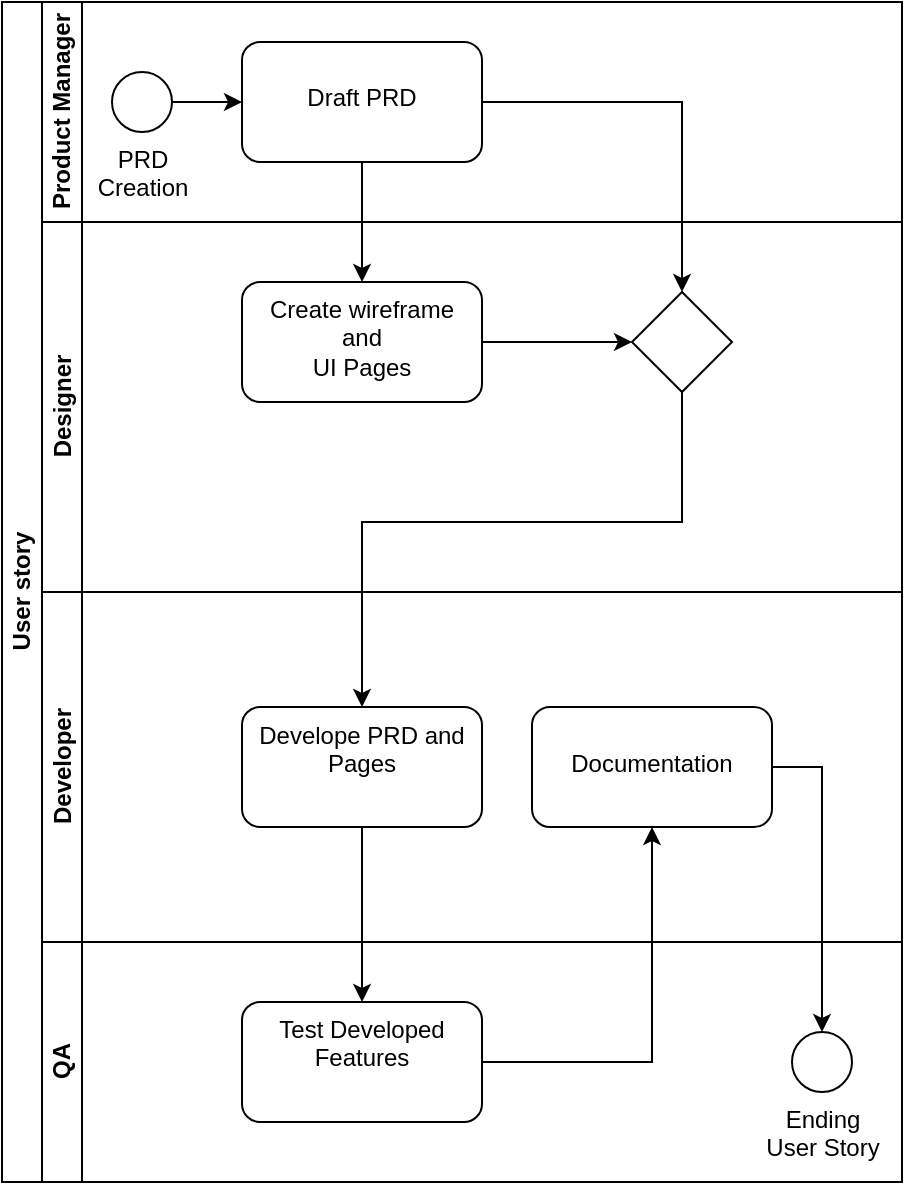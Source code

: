 <mxfile version="26.2.14">
  <diagram id="prtHgNgQTEPvFCAcTncT" name="Page-1">
    <mxGraphModel dx="1303" dy="659" grid="1" gridSize="10" guides="1" tooltips="1" connect="1" arrows="1" fold="1" page="1" pageScale="1" pageWidth="827" pageHeight="1169" background="#ffffff" math="0" shadow="0">
      <root>
        <mxCell id="0" />
        <mxCell id="1" parent="0" />
        <mxCell id="dNxyNK7c78bLwvsdeMH5-19" value="User story" style="swimlane;html=1;childLayout=stackLayout;resizeParent=1;resizeParentMax=0;horizontal=0;startSize=20;horizontalStack=0;" parent="1" vertex="1">
          <mxGeometry x="120" y="40" width="450" height="590" as="geometry" />
        </mxCell>
        <mxCell id="dNxyNK7c78bLwvsdeMH5-20" value="Product Manager" style="swimlane;html=1;startSize=20;horizontal=0;fontSize=12;" parent="dNxyNK7c78bLwvsdeMH5-19" vertex="1">
          <mxGeometry x="20" width="430" height="110" as="geometry" />
        </mxCell>
        <mxCell id="s78XeC1ukGy34A1hPwvS-7" value="" style="edgeStyle=orthogonalEdgeStyle;rounded=0;orthogonalLoop=1;jettySize=auto;html=1;" edge="1" parent="dNxyNK7c78bLwvsdeMH5-20" source="s78XeC1ukGy34A1hPwvS-5" target="s78XeC1ukGy34A1hPwvS-6">
          <mxGeometry relative="1" as="geometry" />
        </mxCell>
        <mxCell id="s78XeC1ukGy34A1hPwvS-5" value="PRD&lt;br&gt;Creation" style="points=[[0.145,0.145,0],[0.5,0,0],[0.855,0.145,0],[1,0.5,0],[0.855,0.855,0],[0.5,1,0],[0.145,0.855,0],[0,0.5,0]];shape=mxgraph.bpmn.event;html=1;verticalLabelPosition=bottom;labelBackgroundColor=#ffffff;verticalAlign=top;align=center;perimeter=ellipsePerimeter;outlineConnect=0;aspect=fixed;outline=standard;symbol=general;" vertex="1" parent="dNxyNK7c78bLwvsdeMH5-20">
          <mxGeometry x="35" y="35" width="30" height="30" as="geometry" />
        </mxCell>
        <mxCell id="s78XeC1ukGy34A1hPwvS-6" value="&lt;br&gt;Draft PRD" style="rounded=1;whiteSpace=wrap;html=1;verticalAlign=top;labelBackgroundColor=#ffffff;fillStyle=solid;" vertex="1" parent="dNxyNK7c78bLwvsdeMH5-20">
          <mxGeometry x="100" y="20" width="120" height="60" as="geometry" />
        </mxCell>
        <mxCell id="dNxyNK7c78bLwvsdeMH5-21" value="Designer" style="swimlane;html=1;startSize=20;horizontal=0;" parent="dNxyNK7c78bLwvsdeMH5-19" vertex="1">
          <mxGeometry x="20" y="110" width="430" height="185" as="geometry" />
        </mxCell>
        <mxCell id="s78XeC1ukGy34A1hPwvS-29" value="" style="edgeStyle=orthogonalEdgeStyle;rounded=0;orthogonalLoop=1;jettySize=auto;html=1;" edge="1" parent="dNxyNK7c78bLwvsdeMH5-21" source="s78XeC1ukGy34A1hPwvS-8" target="s78XeC1ukGy34A1hPwvS-23">
          <mxGeometry relative="1" as="geometry" />
        </mxCell>
        <mxCell id="s78XeC1ukGy34A1hPwvS-8" value="Create wireframe&lt;br&gt;and&lt;br&gt;UI Pages" style="whiteSpace=wrap;html=1;verticalAlign=top;rounded=1;labelBackgroundColor=#ffffff;" vertex="1" parent="dNxyNK7c78bLwvsdeMH5-21">
          <mxGeometry x="100" y="30" width="120" height="60" as="geometry" />
        </mxCell>
        <mxCell id="s78XeC1ukGy34A1hPwvS-23" value="" style="points=[[0.25,0.25,0],[0.5,0,0],[0.75,0.25,0],[1,0.5,0],[0.75,0.75,0],[0.5,1,0],[0.25,0.75,0],[0,0.5,0]];shape=mxgraph.bpmn.gateway2;html=1;verticalLabelPosition=bottom;labelBackgroundColor=#ffffff;verticalAlign=top;align=center;perimeter=rhombusPerimeter;outlineConnect=0;outline=none;symbol=none;" vertex="1" parent="dNxyNK7c78bLwvsdeMH5-21">
          <mxGeometry x="295" y="35" width="50" height="50" as="geometry" />
        </mxCell>
        <mxCell id="dNxyNK7c78bLwvsdeMH5-22" value="Developer" style="swimlane;html=1;startSize=20;horizontal=0;" parent="dNxyNK7c78bLwvsdeMH5-19" vertex="1">
          <mxGeometry x="20" y="295" width="430" height="175" as="geometry" />
        </mxCell>
        <mxCell id="s78XeC1ukGy34A1hPwvS-10" value="Develope PRD and Pages" style="rounded=1;whiteSpace=wrap;html=1;verticalAlign=top;labelBackgroundColor=#ffffff;" vertex="1" parent="dNxyNK7c78bLwvsdeMH5-22">
          <mxGeometry x="100" y="57.5" width="120" height="60" as="geometry" />
        </mxCell>
        <mxCell id="s78XeC1ukGy34A1hPwvS-30" value="&lt;br&gt;Documentation" style="rounded=1;whiteSpace=wrap;html=1;verticalAlign=top;labelBackgroundColor=#ffffff;" vertex="1" parent="dNxyNK7c78bLwvsdeMH5-22">
          <mxGeometry x="245" y="57.5" width="120" height="60" as="geometry" />
        </mxCell>
        <mxCell id="s78XeC1ukGy34A1hPwvS-1" value="QA" style="swimlane;html=1;startSize=20;horizontal=0;" vertex="1" parent="dNxyNK7c78bLwvsdeMH5-19">
          <mxGeometry x="20" y="470" width="430" height="120" as="geometry" />
        </mxCell>
        <mxCell id="s78XeC1ukGy34A1hPwvS-17" value="Test Developed Features" style="rounded=1;whiteSpace=wrap;html=1;verticalAlign=top;labelBackgroundColor=#ffffff;" vertex="1" parent="s78XeC1ukGy34A1hPwvS-1">
          <mxGeometry x="100" y="30" width="120" height="60" as="geometry" />
        </mxCell>
        <mxCell id="s78XeC1ukGy34A1hPwvS-19" value="Ending&lt;br&gt;User Story" style="points=[[0.145,0.145,0],[0.5,0,0],[0.855,0.145,0],[1,0.5,0],[0.855,0.855,0],[0.5,1,0],[0.145,0.855,0],[0,0.5,0]];shape=mxgraph.bpmn.event;html=1;verticalLabelPosition=bottom;labelBackgroundColor=#ffffff;verticalAlign=top;align=center;perimeter=ellipsePerimeter;outlineConnect=0;aspect=fixed;outline=standard;symbol=general;" vertex="1" parent="s78XeC1ukGy34A1hPwvS-1">
          <mxGeometry x="375" y="45" width="30" height="30" as="geometry" />
        </mxCell>
        <mxCell id="s78XeC1ukGy34A1hPwvS-9" value="" style="edgeStyle=orthogonalEdgeStyle;rounded=0;orthogonalLoop=1;jettySize=auto;html=1;exitX=0.5;exitY=1;exitDx=0;exitDy=0;" edge="1" parent="dNxyNK7c78bLwvsdeMH5-19" source="s78XeC1ukGy34A1hPwvS-6" target="s78XeC1ukGy34A1hPwvS-8">
          <mxGeometry relative="1" as="geometry">
            <mxPoint x="180" y="150" as="sourcePoint" />
          </mxGeometry>
        </mxCell>
        <mxCell id="s78XeC1ukGy34A1hPwvS-11" value="" style="edgeStyle=orthogonalEdgeStyle;rounded=0;orthogonalLoop=1;jettySize=auto;html=1;exitX=0.5;exitY=1;exitDx=0;exitDy=0;exitPerimeter=0;" edge="1" parent="dNxyNK7c78bLwvsdeMH5-19" source="s78XeC1ukGy34A1hPwvS-23" target="s78XeC1ukGy34A1hPwvS-10">
          <mxGeometry relative="1" as="geometry">
            <Array as="points">
              <mxPoint x="340" y="260" />
              <mxPoint x="180" y="260" />
            </Array>
          </mxGeometry>
        </mxCell>
        <mxCell id="s78XeC1ukGy34A1hPwvS-18" value="" style="edgeStyle=orthogonalEdgeStyle;rounded=0;orthogonalLoop=1;jettySize=auto;html=1;" edge="1" parent="dNxyNK7c78bLwvsdeMH5-19" source="s78XeC1ukGy34A1hPwvS-10" target="s78XeC1ukGy34A1hPwvS-17">
          <mxGeometry relative="1" as="geometry" />
        </mxCell>
        <mxCell id="s78XeC1ukGy34A1hPwvS-28" value="" style="edgeStyle=orthogonalEdgeStyle;rounded=0;orthogonalLoop=1;jettySize=auto;html=1;exitX=1;exitY=0.5;exitDx=0;exitDy=0;entryX=0.5;entryY=0;entryDx=0;entryDy=0;entryPerimeter=0;" edge="1" parent="dNxyNK7c78bLwvsdeMH5-19" source="s78XeC1ukGy34A1hPwvS-6" target="s78XeC1ukGy34A1hPwvS-23">
          <mxGeometry relative="1" as="geometry">
            <mxPoint x="335" y="20" as="sourcePoint" />
            <mxPoint x="335" y="145" as="targetPoint" />
          </mxGeometry>
        </mxCell>
        <mxCell id="s78XeC1ukGy34A1hPwvS-20" value="" style="edgeStyle=orthogonalEdgeStyle;rounded=0;orthogonalLoop=1;jettySize=auto;html=1;entryX=0.5;entryY=1;entryDx=0;entryDy=0;" edge="1" parent="dNxyNK7c78bLwvsdeMH5-19" source="s78XeC1ukGy34A1hPwvS-17" target="s78XeC1ukGy34A1hPwvS-30">
          <mxGeometry relative="1" as="geometry" />
        </mxCell>
        <mxCell id="s78XeC1ukGy34A1hPwvS-31" value="" style="edgeStyle=orthogonalEdgeStyle;rounded=0;orthogonalLoop=1;jettySize=auto;html=1;entryX=0.5;entryY=0;entryDx=0;entryDy=0;exitX=1;exitY=0.5;exitDx=0;exitDy=0;entryPerimeter=0;" edge="1" parent="dNxyNK7c78bLwvsdeMH5-19" source="s78XeC1ukGy34A1hPwvS-30" target="s78XeC1ukGy34A1hPwvS-19">
          <mxGeometry relative="1" as="geometry">
            <mxPoint x="250" y="540" as="sourcePoint" />
            <mxPoint x="335" y="423" as="targetPoint" />
          </mxGeometry>
        </mxCell>
      </root>
    </mxGraphModel>
  </diagram>
</mxfile>
